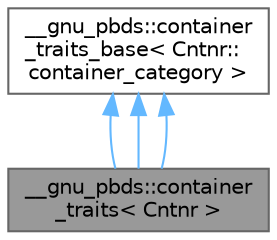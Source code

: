 digraph "__gnu_pbds::container_traits&lt; Cntnr &gt;"
{
 // LATEX_PDF_SIZE
  bgcolor="transparent";
  edge [fontname=Helvetica,fontsize=10,labelfontname=Helvetica,labelfontsize=10];
  node [fontname=Helvetica,fontsize=10,shape=box,height=0.2,width=0.4];
  Node1 [id="Node000001",label="__gnu_pbds::container\l_traits\< Cntnr \>",height=0.2,width=0.4,color="gray40", fillcolor="grey60", style="filled", fontcolor="black",tooltip="Container traits."];
  Node2 -> Node1 [id="edge7_Node000001_Node000002",dir="back",color="steelblue1",style="solid",tooltip=" "];
  Node2 [id="Node000002",label="__gnu_pbds::container\l_traits_base\< Cntnr::\lcontainer_category \>",height=0.2,width=0.4,color="gray40", fillcolor="white", style="filled",URL="$struct____gnu__pbds_1_1container__traits__base.html",tooltip=" "];
  Node2 -> Node1 [id="edge8_Node000001_Node000002",dir="back",color="steelblue1",style="solid",tooltip=" "];
  Node2 -> Node1 [id="edge9_Node000001_Node000002",dir="back",color="steelblue1",style="solid",tooltip=" "];
}
